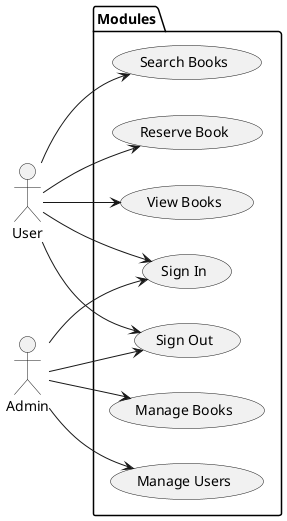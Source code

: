 @startuml
left to right direction

actor User
actor Admin

package "Modules" {
    usecase "Sign In" as UC_SignIn
    usecase "Sign Out" as UC_SignOut
    usecase "View Books" as UC_ViewBooks
    usecase "Search Books" as UC_SearchBooks
    usecase "Reserve Book" as UC_ReserveBook
    usecase "Manage Users" as UC_ManageUsers
    usecase "Manage Books" as UC_ManageBooks
}

User --> UC_SignIn
User --> UC_SignOut
User --> UC_ViewBooks
User --> UC_SearchBooks
User --> UC_ReserveBook

Admin --> UC_SignIn
Admin --> UC_SignOut
Admin --> UC_ManageUsers
Admin --> UC_ManageBooks

@enduml
